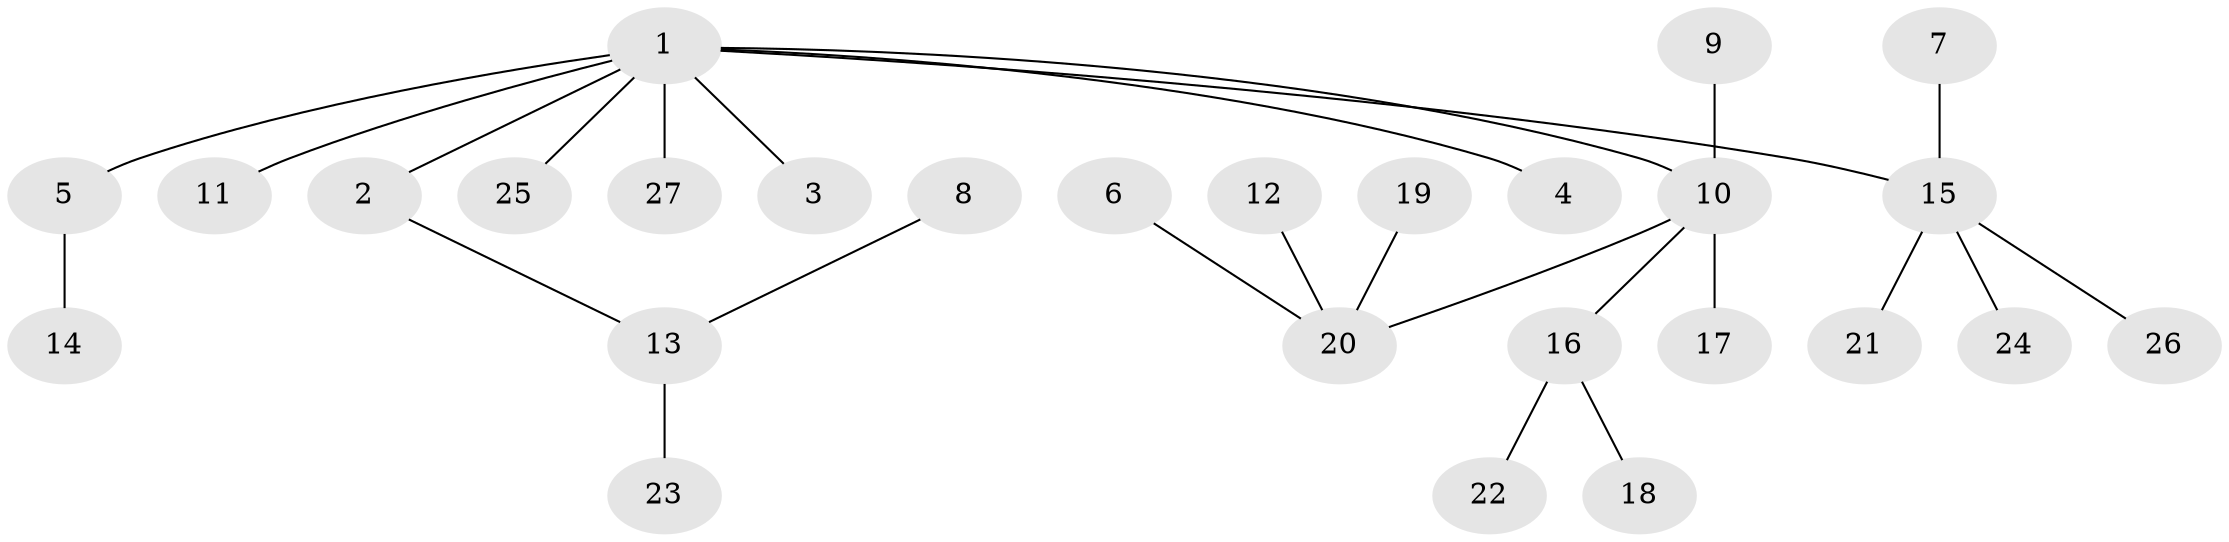 // original degree distribution, {6: 0.04, 5: 0.04, 3: 0.08, 1: 0.52, 4: 0.06, 2: 0.26}
// Generated by graph-tools (version 1.1) at 2025/26/03/09/25 03:26:29]
// undirected, 27 vertices, 26 edges
graph export_dot {
graph [start="1"]
  node [color=gray90,style=filled];
  1;
  2;
  3;
  4;
  5;
  6;
  7;
  8;
  9;
  10;
  11;
  12;
  13;
  14;
  15;
  16;
  17;
  18;
  19;
  20;
  21;
  22;
  23;
  24;
  25;
  26;
  27;
  1 -- 2 [weight=1.0];
  1 -- 3 [weight=1.0];
  1 -- 4 [weight=1.0];
  1 -- 5 [weight=1.0];
  1 -- 10 [weight=1.0];
  1 -- 11 [weight=1.0];
  1 -- 15 [weight=1.0];
  1 -- 25 [weight=1.0];
  1 -- 27 [weight=1.0];
  2 -- 13 [weight=1.0];
  5 -- 14 [weight=1.0];
  6 -- 20 [weight=1.0];
  7 -- 15 [weight=1.0];
  8 -- 13 [weight=1.0];
  9 -- 10 [weight=1.0];
  10 -- 16 [weight=1.0];
  10 -- 17 [weight=1.0];
  10 -- 20 [weight=1.0];
  12 -- 20 [weight=1.0];
  13 -- 23 [weight=1.0];
  15 -- 21 [weight=1.0];
  15 -- 24 [weight=1.0];
  15 -- 26 [weight=1.0];
  16 -- 18 [weight=1.0];
  16 -- 22 [weight=1.0];
  19 -- 20 [weight=1.0];
}
